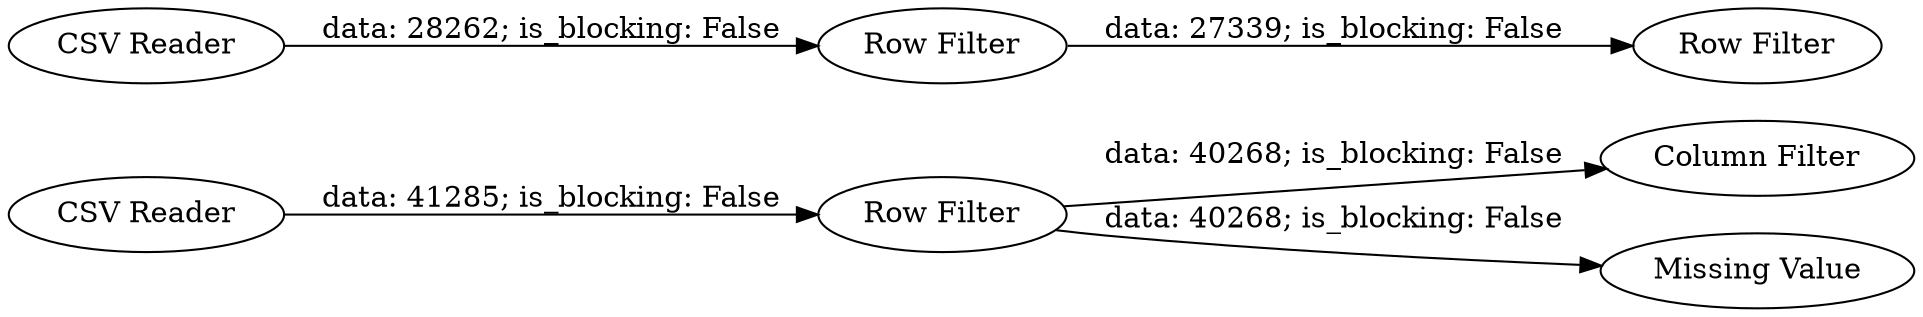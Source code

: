 digraph {
	"-8621407987566358415_4" [label="Column Filter"]
	"-8621407987566358415_8" [label="Row Filter"]
	"-8621407987566358415_1" [label="CSV Reader"]
	"-8621407987566358415_7" [label="Row Filter"]
	"-8621407987566358415_2" [label="CSV Reader"]
	"-8621407987566358415_6" [label="Missing Value"]
	"-8621407987566358415_3" [label="Row Filter"]
	"-8621407987566358415_3" -> "-8621407987566358415_6" [label="data: 40268; is_blocking: False"]
	"-8621407987566358415_3" -> "-8621407987566358415_4" [label="data: 40268; is_blocking: False"]
	"-8621407987566358415_2" -> "-8621407987566358415_7" [label="data: 28262; is_blocking: False"]
	"-8621407987566358415_7" -> "-8621407987566358415_8" [label="data: 27339; is_blocking: False"]
	"-8621407987566358415_1" -> "-8621407987566358415_3" [label="data: 41285; is_blocking: False"]
	rankdir=LR
}
